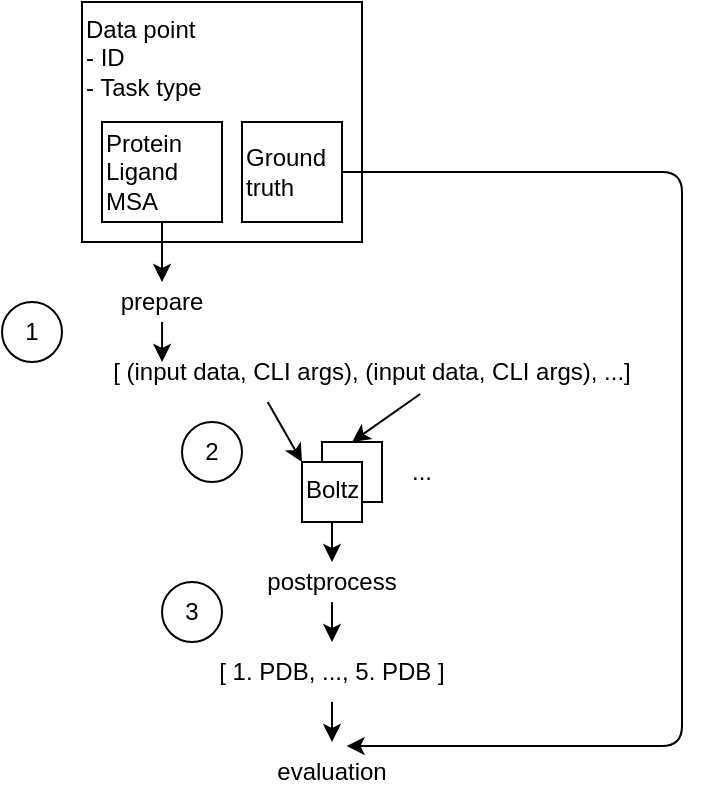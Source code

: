 <mxfile>
    <diagram name="Page-1" id="s-W0b-SIZCjlOUcdZfn5">
        <mxGraphModel dx="358" dy="802" grid="1" gridSize="10" guides="1" tooltips="1" connect="1" arrows="1" fold="1" page="1" pageScale="1" pageWidth="850" pageHeight="1100" math="0" shadow="0">
            <root>
                <mxCell id="0"/>
                <mxCell id="1" parent="0"/>
                <mxCell id="10" value="&lt;font&gt;Data point&lt;/font&gt;&lt;div&gt;&lt;font&gt;- ID&lt;/font&gt;&lt;/div&gt;&lt;div style=&quot;padding-top: 0px; padding-right: 0px;&quot;&gt;&lt;font&gt;- Task type&lt;br&gt;&lt;/font&gt;&lt;div style=&quot;padding-top: 0px;&quot;&gt;&lt;br&gt;&lt;/div&gt;&lt;/div&gt;" style="rounded=0;whiteSpace=wrap;html=1;align=left;verticalAlign=top;" vertex="1" parent="1">
                    <mxGeometry x="200" y="260" width="140" height="120" as="geometry"/>
                </mxCell>
                <mxCell id="11" value="&lt;div style=&quot;padding-top: 0px; padding-right: 0px;&quot;&gt;&lt;div style=&quot;padding-top: 0px;&quot;&gt;&lt;br&gt;&lt;/div&gt;&lt;/div&gt;" style="rounded=0;whiteSpace=wrap;html=1;align=left;verticalAlign=top;" vertex="1" parent="1">
                    <mxGeometry x="320" y="480" width="30" height="30" as="geometry"/>
                </mxCell>
                <mxCell id="17" style="edgeStyle=none;html=1;entryX=0.5;entryY=0;entryDx=0;entryDy=0;" edge="1" parent="1" source="2" target="16">
                    <mxGeometry relative="1" as="geometry"/>
                </mxCell>
                <mxCell id="2" value="&lt;div style=&quot;padding-top: 0px; padding-right: 0px;&quot;&gt;&lt;div style=&quot;padding-top: 0px;&quot;&gt;Boltz&lt;/div&gt;&lt;/div&gt;" style="rounded=0;whiteSpace=wrap;html=1;align=left;verticalAlign=top;" vertex="1" parent="1">
                    <mxGeometry x="310" y="490" width="30" height="30" as="geometry"/>
                </mxCell>
                <mxCell id="6" style="edgeStyle=none;html=1;entryX=0.5;entryY=0;entryDx=0;entryDy=0;" edge="1" parent="1" source="3" target="5">
                    <mxGeometry relative="1" as="geometry"/>
                </mxCell>
                <mxCell id="3" value="&lt;font&gt;Protein&lt;/font&gt;&lt;div&gt;&lt;font&gt;Ligand&lt;/font&gt;&lt;/div&gt;&lt;div&gt;&lt;font&gt;MSA&lt;/font&gt;&lt;/div&gt;" style="rounded=0;whiteSpace=wrap;html=1;align=left;fontColor=default;" vertex="1" parent="1">
                    <mxGeometry x="210" y="320" width="60" height="50" as="geometry"/>
                </mxCell>
                <mxCell id="22" style="edgeStyle=none;html=1;entryX=0.591;entryY=0.067;entryDx=0;entryDy=0;entryPerimeter=0;" edge="1" parent="1" source="4" target="20">
                    <mxGeometry relative="1" as="geometry">
                        <Array as="points">
                            <mxPoint x="500" y="345"/>
                            <mxPoint x="500" y="632"/>
                        </Array>
                    </mxGeometry>
                </mxCell>
                <mxCell id="4" value="&lt;font&gt;Ground truth&lt;/font&gt;" style="rounded=0;whiteSpace=wrap;html=1;align=left;" vertex="1" parent="1">
                    <mxGeometry x="280" y="320" width="50" height="50" as="geometry"/>
                </mxCell>
                <mxCell id="5" value="&lt;font style=&quot;color: light-dark(rgb(0, 0, 0), rgb(204, 0, 102));&quot;&gt;prepare&lt;/font&gt;" style="text;html=1;align=center;verticalAlign=middle;whiteSpace=wrap;rounded=0;" vertex="1" parent="1">
                    <mxGeometry x="210" y="400" width="60" height="20" as="geometry"/>
                </mxCell>
                <mxCell id="7" value="&lt;font style=&quot;color: light-dark(rgb(0, 0, 0), rgb(255, 255, 255));&quot;&gt;[ (input data, CLI args), (input data, CLI args), ...]&lt;/font&gt;" style="text;html=1;align=center;verticalAlign=middle;whiteSpace=wrap;rounded=0;" vertex="1" parent="1">
                    <mxGeometry x="180" y="430" width="330" height="30" as="geometry"/>
                </mxCell>
                <mxCell id="8" style="edgeStyle=none;html=1;entryX=0.182;entryY=0.333;entryDx=0;entryDy=0;entryPerimeter=0;" edge="1" parent="1" source="5" target="7">
                    <mxGeometry relative="1" as="geometry"/>
                </mxCell>
                <mxCell id="13" value="..." style="text;html=1;align=center;verticalAlign=middle;whiteSpace=wrap;rounded=0;" vertex="1" parent="1">
                    <mxGeometry x="340" y="480" width="60" height="30" as="geometry"/>
                </mxCell>
                <mxCell id="14" value="" style="endArrow=classic;html=1;exitX=0.342;exitY=1;exitDx=0;exitDy=0;entryX=0;entryY=0;entryDx=0;entryDy=0;exitPerimeter=0;" edge="1" parent="1" source="7" target="2">
                    <mxGeometry width="50" height="50" relative="1" as="geometry">
                        <mxPoint x="400" y="440" as="sourcePoint"/>
                        <mxPoint x="450" y="390" as="targetPoint"/>
                    </mxGeometry>
                </mxCell>
                <mxCell id="15" value="" style="endArrow=classic;html=1;exitX=0.573;exitY=0.867;exitDx=0;exitDy=0;entryX=0.5;entryY=0;entryDx=0;entryDy=0;exitPerimeter=0;" edge="1" parent="1" source="7" target="11">
                    <mxGeometry width="50" height="50" relative="1" as="geometry">
                        <mxPoint x="273" y="470" as="sourcePoint"/>
                        <mxPoint x="320" y="500" as="targetPoint"/>
                    </mxGeometry>
                </mxCell>
                <mxCell id="19" style="edgeStyle=none;html=1;" edge="1" parent="1" source="16" target="18">
                    <mxGeometry relative="1" as="geometry"/>
                </mxCell>
                <mxCell id="16" value="&lt;font style=&quot;color: light-dark(rgb(0, 0, 0), rgb(204, 0, 102));&quot;&gt;postprocess&lt;/font&gt;" style="text;html=1;align=center;verticalAlign=middle;whiteSpace=wrap;rounded=0;" vertex="1" parent="1">
                    <mxGeometry x="295" y="540" width="60" height="20" as="geometry"/>
                </mxCell>
                <mxCell id="21" style="edgeStyle=none;html=1;" edge="1" parent="1" source="18" target="20">
                    <mxGeometry relative="1" as="geometry"/>
                </mxCell>
                <mxCell id="18" value="&lt;font style=&quot;color: light-dark(rgb(0, 0, 0), rgb(255, 255, 255));&quot;&gt;[ 1. PDB, ..., 5. PDB ]&lt;/font&gt;" style="text;html=1;align=center;verticalAlign=middle;whiteSpace=wrap;rounded=0;" vertex="1" parent="1">
                    <mxGeometry x="160" y="580" width="330" height="30" as="geometry"/>
                </mxCell>
                <mxCell id="20" value="evaluation" style="text;html=1;align=center;verticalAlign=middle;whiteSpace=wrap;rounded=0;" vertex="1" parent="1">
                    <mxGeometry x="285" y="630" width="80" height="30" as="geometry"/>
                </mxCell>
                <mxCell id="23" value="1" style="ellipse;whiteSpace=wrap;html=1;aspect=fixed;" vertex="1" parent="1">
                    <mxGeometry x="160" y="410" width="30" height="30" as="geometry"/>
                </mxCell>
                <mxCell id="24" value="2" style="ellipse;whiteSpace=wrap;html=1;aspect=fixed;" vertex="1" parent="1">
                    <mxGeometry x="250" y="470" width="30" height="30" as="geometry"/>
                </mxCell>
                <mxCell id="25" value="3" style="ellipse;whiteSpace=wrap;html=1;aspect=fixed;" vertex="1" parent="1">
                    <mxGeometry x="240" y="550" width="30" height="30" as="geometry"/>
                </mxCell>
            </root>
        </mxGraphModel>
    </diagram>
</mxfile>